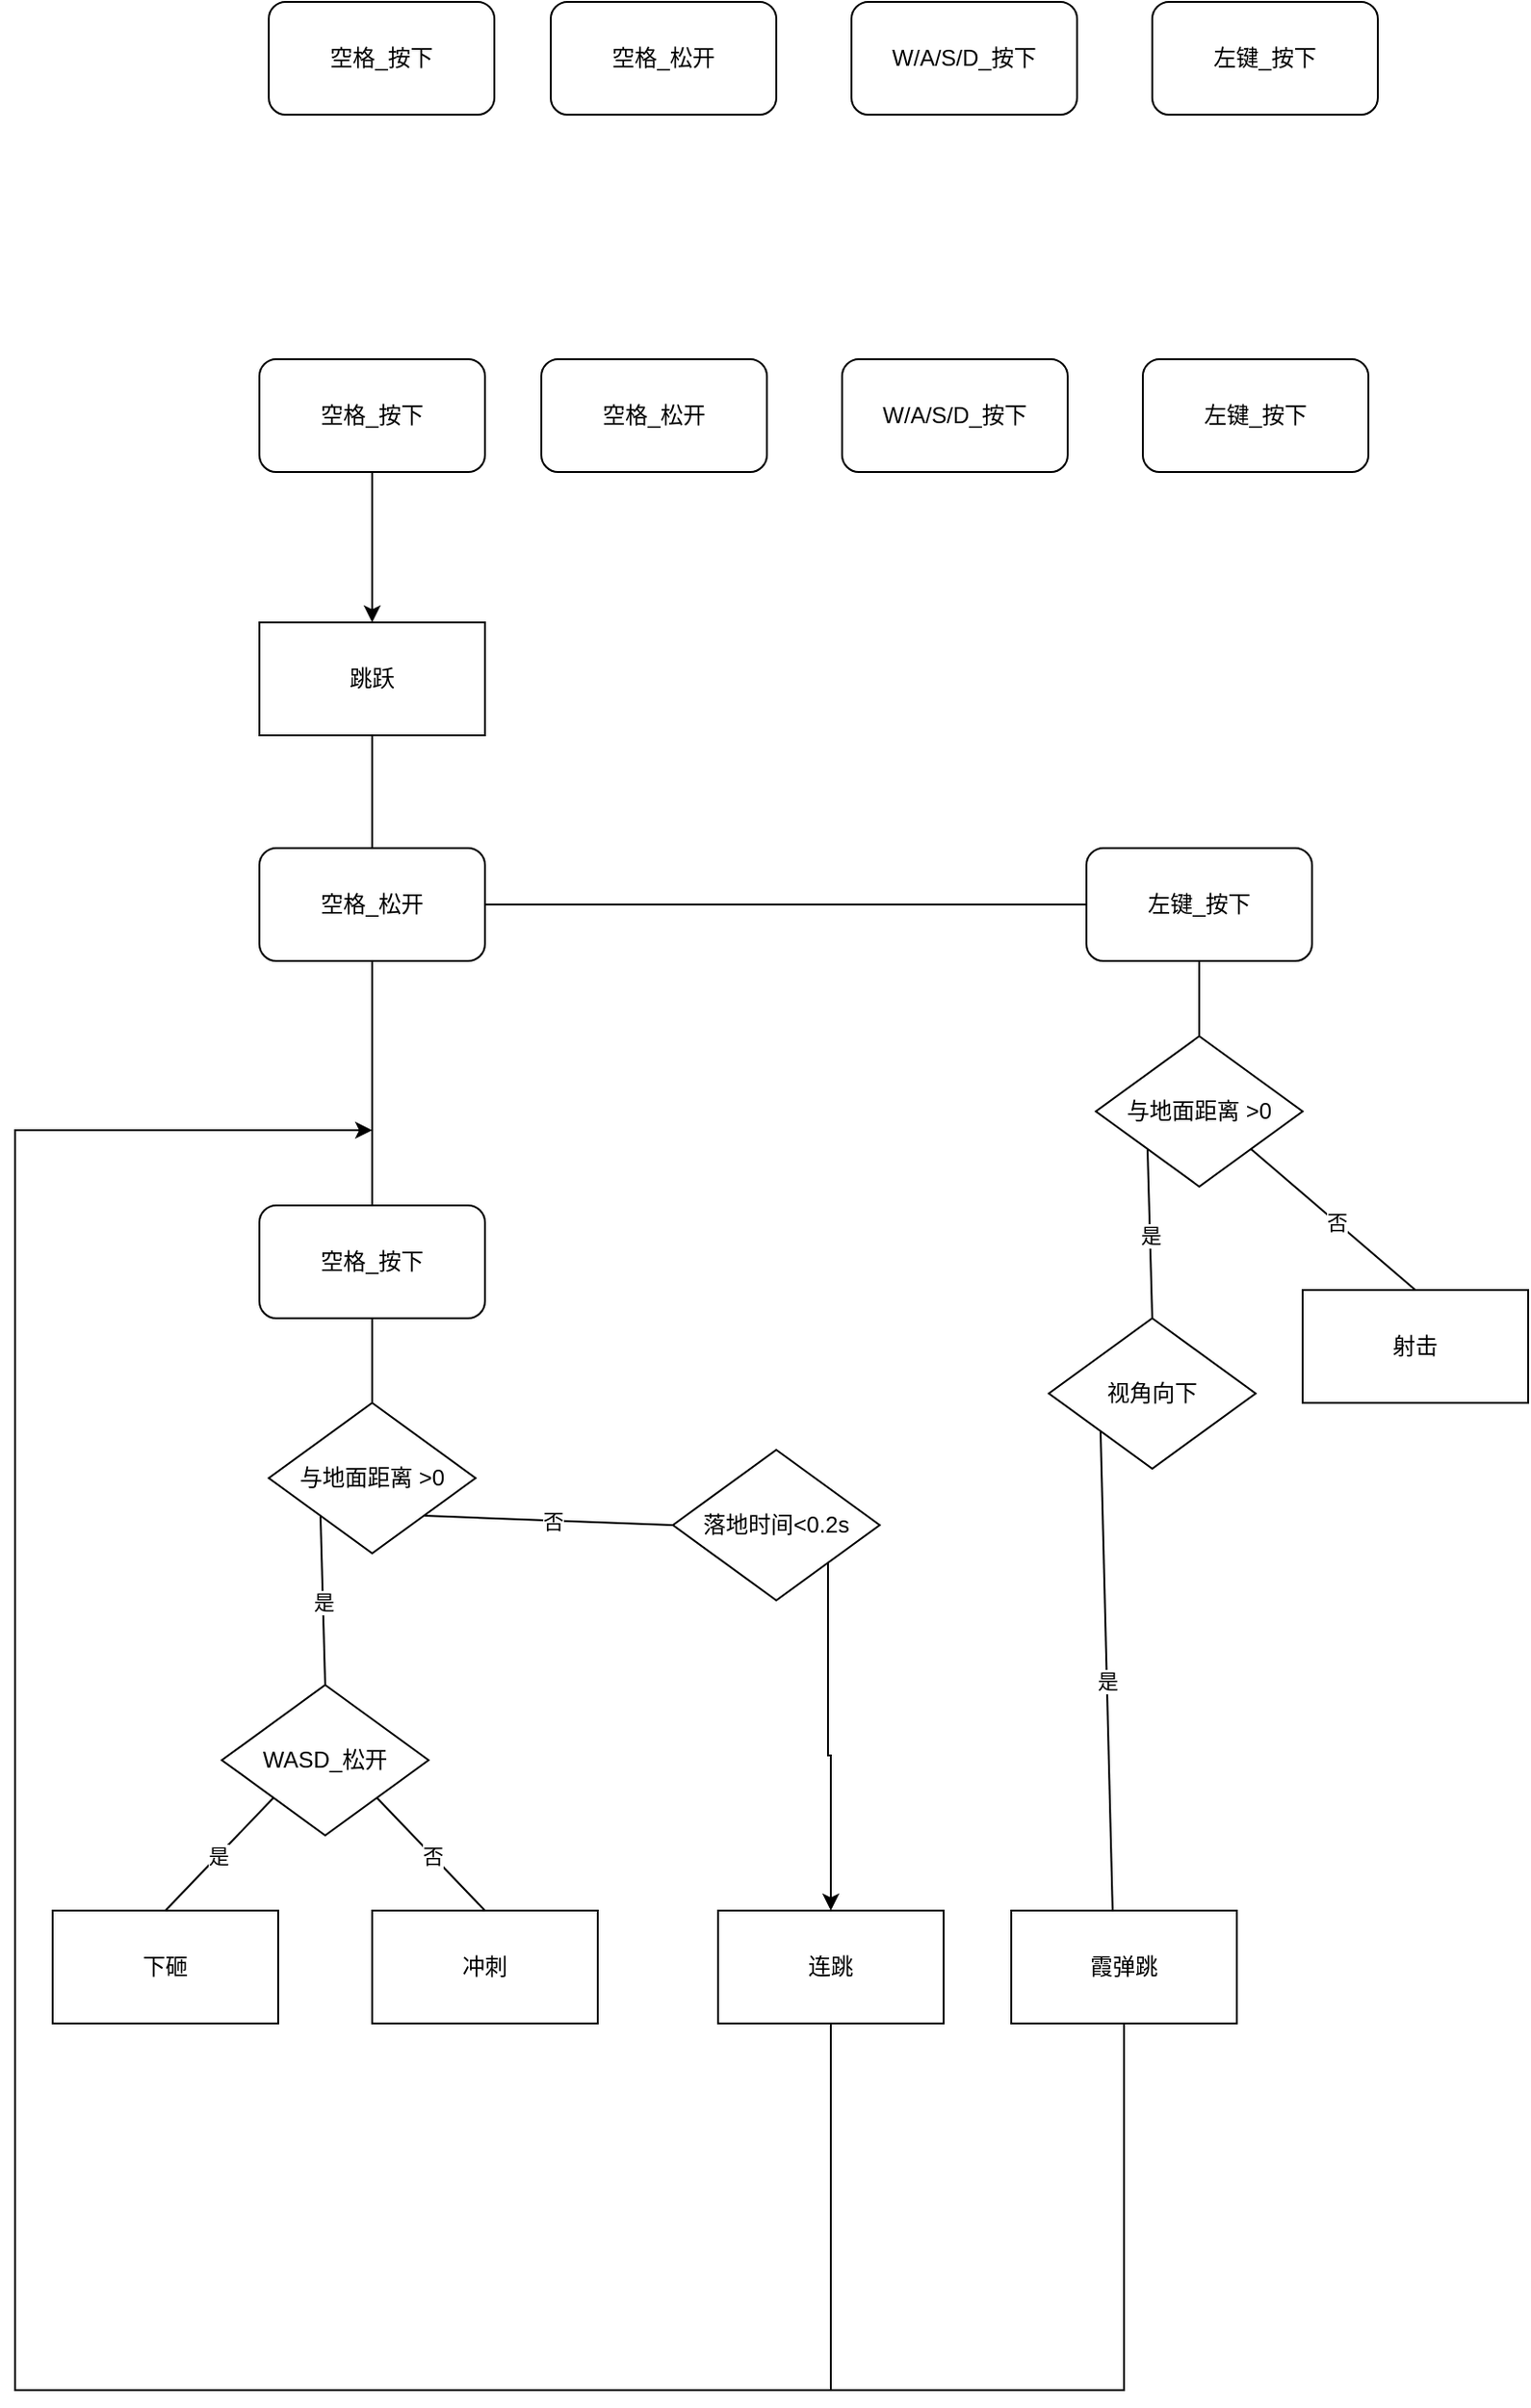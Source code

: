 <mxfile version="24.4.3" type="github">
  <diagram name="第 1 页" id="mFvYVYBdOBAWxCCfj9we">
    <mxGraphModel dx="1852" dy="1890" grid="1" gridSize="10" guides="1" tooltips="1" connect="1" arrows="1" fold="1" page="1" pageScale="1" pageWidth="827" pageHeight="1169" math="0" shadow="0">
      <root>
        <mxCell id="0" />
        <mxCell id="1" parent="0" />
        <mxCell id="T_mzTJdJXSnXTdOw46OB-30" style="edgeStyle=orthogonalEdgeStyle;rounded=0;orthogonalLoop=1;jettySize=auto;html=1;exitX=0.5;exitY=1;exitDx=0;exitDy=0;" parent="1" source="T_mzTJdJXSnXTdOw46OB-1" target="T_mzTJdJXSnXTdOw46OB-6" edge="1">
          <mxGeometry relative="1" as="geometry" />
        </mxCell>
        <mxCell id="T_mzTJdJXSnXTdOw46OB-1" value="空格_按下" style="rounded=1;whiteSpace=wrap;html=1;" parent="1" vertex="1">
          <mxGeometry x="110" y="60" width="120" height="60" as="geometry" />
        </mxCell>
        <mxCell id="T_mzTJdJXSnXTdOw46OB-2" value="空格_松开" style="rounded=1;whiteSpace=wrap;html=1;" parent="1" vertex="1">
          <mxGeometry x="260" y="60" width="120" height="60" as="geometry" />
        </mxCell>
        <mxCell id="T_mzTJdJXSnXTdOw46OB-3" value="W/A/S/D_按下" style="rounded=1;whiteSpace=wrap;html=1;" parent="1" vertex="1">
          <mxGeometry x="420" y="60" width="120" height="60" as="geometry" />
        </mxCell>
        <mxCell id="T_mzTJdJXSnXTdOw46OB-4" value="左键_按下" style="rounded=1;whiteSpace=wrap;html=1;" parent="1" vertex="1">
          <mxGeometry x="580" y="60" width="120" height="60" as="geometry" />
        </mxCell>
        <mxCell id="T_mzTJdJXSnXTdOw46OB-6" value="跳跃" style="rounded=0;whiteSpace=wrap;html=1;" parent="1" vertex="1">
          <mxGeometry x="110" y="200" width="120" height="60" as="geometry" />
        </mxCell>
        <mxCell id="T_mzTJdJXSnXTdOw46OB-7" value="空格_松开" style="rounded=1;whiteSpace=wrap;html=1;" parent="1" vertex="1">
          <mxGeometry x="110" y="320" width="120" height="60" as="geometry" />
        </mxCell>
        <mxCell id="T_mzTJdJXSnXTdOw46OB-8" value="" style="endArrow=none;html=1;rounded=0;entryX=0.5;entryY=1;entryDx=0;entryDy=0;exitX=0.5;exitY=0;exitDx=0;exitDy=0;" parent="1" source="T_mzTJdJXSnXTdOw46OB-7" target="T_mzTJdJXSnXTdOw46OB-6" edge="1">
          <mxGeometry width="50" height="50" relative="1" as="geometry">
            <mxPoint x="390" y="400" as="sourcePoint" />
            <mxPoint x="440" y="350" as="targetPoint" />
          </mxGeometry>
        </mxCell>
        <mxCell id="T_mzTJdJXSnXTdOw46OB-9" value="左键_按下" style="rounded=1;whiteSpace=wrap;html=1;" parent="1" vertex="1">
          <mxGeometry x="550" y="320" width="120" height="60" as="geometry" />
        </mxCell>
        <mxCell id="T_mzTJdJXSnXTdOw46OB-10" value="" style="endArrow=none;html=1;rounded=0;exitX=1;exitY=0.5;exitDx=0;exitDy=0;entryX=0;entryY=0.5;entryDx=0;entryDy=0;" parent="1" source="T_mzTJdJXSnXTdOw46OB-7" target="T_mzTJdJXSnXTdOw46OB-9" edge="1">
          <mxGeometry width="50" height="50" relative="1" as="geometry">
            <mxPoint x="390" y="400" as="sourcePoint" />
            <mxPoint x="440" y="350" as="targetPoint" />
          </mxGeometry>
        </mxCell>
        <mxCell id="T_mzTJdJXSnXTdOw46OB-13" value="与地面距离 &amp;gt;0" style="rhombus;whiteSpace=wrap;html=1;" parent="1" vertex="1">
          <mxGeometry x="555" y="420" width="110" height="80" as="geometry" />
        </mxCell>
        <mxCell id="T_mzTJdJXSnXTdOw46OB-14" value="" style="endArrow=none;html=1;rounded=0;entryX=0.5;entryY=1;entryDx=0;entryDy=0;exitX=0.5;exitY=0;exitDx=0;exitDy=0;" parent="1" source="T_mzTJdJXSnXTdOw46OB-13" target="T_mzTJdJXSnXTdOw46OB-9" edge="1">
          <mxGeometry width="50" height="50" relative="1" as="geometry">
            <mxPoint x="700" y="450" as="sourcePoint" />
            <mxPoint x="750" y="400" as="targetPoint" />
          </mxGeometry>
        </mxCell>
        <mxCell id="T_mzTJdJXSnXTdOw46OB-15" value="" style="endArrow=none;html=1;rounded=0;exitX=0;exitY=1;exitDx=0;exitDy=0;entryX=0.5;entryY=0;entryDx=0;entryDy=0;" parent="1" source="T_mzTJdJXSnXTdOw46OB-13" target="T_mzTJdJXSnXTdOw46OB-19" edge="1">
          <mxGeometry width="50" height="50" relative="1" as="geometry">
            <mxPoint x="630" y="500" as="sourcePoint" />
            <mxPoint x="580" y="570" as="targetPoint" />
          </mxGeometry>
        </mxCell>
        <mxCell id="T_mzTJdJXSnXTdOw46OB-16" value="是" style="edgeLabel;html=1;align=center;verticalAlign=middle;resizable=0;points=[];" parent="T_mzTJdJXSnXTdOw46OB-15" vertex="1" connectable="0">
          <mxGeometry x="0.027" relative="1" as="geometry">
            <mxPoint as="offset" />
          </mxGeometry>
        </mxCell>
        <mxCell id="T_mzTJdJXSnXTdOw46OB-17" value="" style="endArrow=none;html=1;rounded=0;exitX=1;exitY=1;exitDx=0;exitDy=0;entryX=0.5;entryY=0;entryDx=0;entryDy=0;" parent="1" source="T_mzTJdJXSnXTdOw46OB-13" target="T_mzTJdJXSnXTdOw46OB-59" edge="1">
          <mxGeometry width="50" height="50" relative="1" as="geometry">
            <mxPoint x="593" y="490" as="sourcePoint" />
            <mxPoint x="638" y="560" as="targetPoint" />
          </mxGeometry>
        </mxCell>
        <mxCell id="T_mzTJdJXSnXTdOw46OB-18" value="否" style="edgeLabel;html=1;align=center;verticalAlign=middle;resizable=0;points=[];" parent="T_mzTJdJXSnXTdOw46OB-17" vertex="1" connectable="0">
          <mxGeometry x="0.027" relative="1" as="geometry">
            <mxPoint as="offset" />
          </mxGeometry>
        </mxCell>
        <mxCell id="T_mzTJdJXSnXTdOw46OB-19" value="视角向下" style="rhombus;whiteSpace=wrap;html=1;" parent="1" vertex="1">
          <mxGeometry x="530" y="570" width="110" height="80" as="geometry" />
        </mxCell>
        <mxCell id="T_mzTJdJXSnXTdOw46OB-20" value="" style="endArrow=none;html=1;rounded=0;entryX=0.45;entryY=0.044;entryDx=0;entryDy=0;exitX=0;exitY=1;exitDx=0;exitDy=0;entryPerimeter=0;" parent="1" source="T_mzTJdJXSnXTdOw46OB-19" target="T_mzTJdJXSnXTdOw46OB-23" edge="1">
          <mxGeometry width="50" height="50" relative="1" as="geometry">
            <mxPoint x="555" y="640" as="sourcePoint" />
            <mxPoint x="557" y="710" as="targetPoint" />
          </mxGeometry>
        </mxCell>
        <mxCell id="T_mzTJdJXSnXTdOw46OB-21" value="是" style="edgeLabel;html=1;align=center;verticalAlign=middle;resizable=0;points=[];" parent="T_mzTJdJXSnXTdOw46OB-20" vertex="1" connectable="0">
          <mxGeometry x="0.027" relative="1" as="geometry">
            <mxPoint as="offset" />
          </mxGeometry>
        </mxCell>
        <mxCell id="T_mzTJdJXSnXTdOw46OB-23" value="霞弹跳" style="rounded=0;whiteSpace=wrap;html=1;" parent="1" vertex="1">
          <mxGeometry x="510" y="885" width="120" height="60" as="geometry" />
        </mxCell>
        <mxCell id="T_mzTJdJXSnXTdOw46OB-25" value="" style="endArrow=none;html=1;rounded=0;entryX=0.5;entryY=1;entryDx=0;entryDy=0;exitX=0.5;exitY=0;exitDx=0;exitDy=0;" parent="1" source="T_mzTJdJXSnXTdOw46OB-61" target="T_mzTJdJXSnXTdOw46OB-7" edge="1">
          <mxGeometry width="50" height="50" relative="1" as="geometry">
            <mxPoint x="390" y="420" as="sourcePoint" />
            <mxPoint x="170" y="470" as="targetPoint" />
          </mxGeometry>
        </mxCell>
        <mxCell id="T_mzTJdJXSnXTdOw46OB-35" value="与地面距离 &amp;gt;0" style="rhombus;whiteSpace=wrap;html=1;" parent="1" vertex="1">
          <mxGeometry x="115" y="615" width="110" height="80" as="geometry" />
        </mxCell>
        <mxCell id="T_mzTJdJXSnXTdOw46OB-38" value="" style="endArrow=none;html=1;rounded=0;exitX=1;exitY=1;exitDx=0;exitDy=0;entryX=0;entryY=0.5;entryDx=0;entryDy=0;" parent="1" source="T_mzTJdJXSnXTdOw46OB-35" target="T_mzTJdJXSnXTdOw46OB-49" edge="1">
          <mxGeometry width="50" height="50" relative="1" as="geometry">
            <mxPoint x="153" y="685" as="sourcePoint" />
            <mxPoint x="280" y="675" as="targetPoint" />
          </mxGeometry>
        </mxCell>
        <mxCell id="T_mzTJdJXSnXTdOw46OB-39" value="否" style="edgeLabel;html=1;align=center;verticalAlign=middle;resizable=0;points=[];" parent="T_mzTJdJXSnXTdOw46OB-38" vertex="1" connectable="0">
          <mxGeometry x="0.027" relative="1" as="geometry">
            <mxPoint as="offset" />
          </mxGeometry>
        </mxCell>
        <mxCell id="T_mzTJdJXSnXTdOw46OB-40" value="WASD_松开" style="rhombus;whiteSpace=wrap;html=1;" parent="1" vertex="1">
          <mxGeometry x="90" y="765" width="110" height="80" as="geometry" />
        </mxCell>
        <mxCell id="T_mzTJdJXSnXTdOw46OB-41" value="" style="endArrow=none;html=1;rounded=0;exitX=0;exitY=1;exitDx=0;exitDy=0;entryX=0.5;entryY=0;entryDx=0;entryDy=0;" parent="1" source="T_mzTJdJXSnXTdOw46OB-40" target="T_mzTJdJXSnXTdOw46OB-47" edge="1">
          <mxGeometry width="50" height="50" relative="1" as="geometry">
            <mxPoint x="145" y="845" as="sourcePoint" />
            <mxPoint x="110" y="895" as="targetPoint" />
          </mxGeometry>
        </mxCell>
        <mxCell id="T_mzTJdJXSnXTdOw46OB-42" value="是" style="edgeLabel;html=1;align=center;verticalAlign=middle;resizable=0;points=[];" parent="T_mzTJdJXSnXTdOw46OB-41" vertex="1" connectable="0">
          <mxGeometry x="0.027" relative="1" as="geometry">
            <mxPoint as="offset" />
          </mxGeometry>
        </mxCell>
        <mxCell id="T_mzTJdJXSnXTdOw46OB-43" value="" style="endArrow=none;html=1;rounded=0;exitX=1;exitY=1;exitDx=0;exitDy=0;entryX=0.5;entryY=0;entryDx=0;entryDy=0;" parent="1" source="T_mzTJdJXSnXTdOw46OB-40" target="T_mzTJdJXSnXTdOw46OB-48" edge="1">
          <mxGeometry width="50" height="50" relative="1" as="geometry">
            <mxPoint x="108" y="835" as="sourcePoint" />
            <mxPoint x="240" y="885" as="targetPoint" />
          </mxGeometry>
        </mxCell>
        <mxCell id="T_mzTJdJXSnXTdOw46OB-44" value="否" style="edgeLabel;html=1;align=center;verticalAlign=middle;resizable=0;points=[];" parent="T_mzTJdJXSnXTdOw46OB-43" vertex="1" connectable="0">
          <mxGeometry x="0.027" relative="1" as="geometry">
            <mxPoint as="offset" />
          </mxGeometry>
        </mxCell>
        <mxCell id="T_mzTJdJXSnXTdOw46OB-45" value="" style="endArrow=none;html=1;rounded=0;exitX=0;exitY=1;exitDx=0;exitDy=0;entryX=0.5;entryY=0;entryDx=0;entryDy=0;" parent="1" source="T_mzTJdJXSnXTdOw46OB-35" target="T_mzTJdJXSnXTdOw46OB-40" edge="1">
          <mxGeometry width="50" height="50" relative="1" as="geometry">
            <mxPoint x="108" y="835" as="sourcePoint" />
            <mxPoint x="110" y="925" as="targetPoint" />
          </mxGeometry>
        </mxCell>
        <mxCell id="T_mzTJdJXSnXTdOw46OB-46" value="是" style="edgeLabel;html=1;align=center;verticalAlign=middle;resizable=0;points=[];" parent="T_mzTJdJXSnXTdOw46OB-45" vertex="1" connectable="0">
          <mxGeometry x="0.027" relative="1" as="geometry">
            <mxPoint as="offset" />
          </mxGeometry>
        </mxCell>
        <mxCell id="T_mzTJdJXSnXTdOw46OB-47" value="下砸" style="rounded=0;whiteSpace=wrap;html=1;" parent="1" vertex="1">
          <mxGeometry y="885" width="120" height="60" as="geometry" />
        </mxCell>
        <mxCell id="T_mzTJdJXSnXTdOw46OB-48" value="冲刺" style="rounded=0;whiteSpace=wrap;html=1;" parent="1" vertex="1">
          <mxGeometry x="170" y="885" width="120" height="60" as="geometry" />
        </mxCell>
        <mxCell id="T_mzTJdJXSnXTdOw46OB-51" style="edgeStyle=orthogonalEdgeStyle;rounded=0;orthogonalLoop=1;jettySize=auto;html=1;exitX=1;exitY=1;exitDx=0;exitDy=0;entryX=0.5;entryY=0;entryDx=0;entryDy=0;" parent="1" source="T_mzTJdJXSnXTdOw46OB-49" target="T_mzTJdJXSnXTdOw46OB-53" edge="1">
          <mxGeometry relative="1" as="geometry">
            <mxPoint x="373" y="775" as="targetPoint" />
          </mxGeometry>
        </mxCell>
        <mxCell id="T_mzTJdJXSnXTdOw46OB-49" value="落地时间&amp;lt;0.2s" style="rhombus;whiteSpace=wrap;html=1;" parent="1" vertex="1">
          <mxGeometry x="330" y="640" width="110" height="80" as="geometry" />
        </mxCell>
        <mxCell id="T_mzTJdJXSnXTdOw46OB-71" style="edgeStyle=orthogonalEdgeStyle;rounded=0;orthogonalLoop=1;jettySize=auto;html=1;exitX=0.5;exitY=1;exitDx=0;exitDy=0;" parent="1" source="T_mzTJdJXSnXTdOw46OB-53" edge="1">
          <mxGeometry relative="1" as="geometry">
            <mxPoint x="170" y="470" as="targetPoint" />
            <Array as="points">
              <mxPoint x="414" y="1140" />
              <mxPoint x="-20" y="1140" />
            </Array>
          </mxGeometry>
        </mxCell>
        <mxCell id="T_mzTJdJXSnXTdOw46OB-53" value="连跳" style="rounded=0;whiteSpace=wrap;html=1;" parent="1" vertex="1">
          <mxGeometry x="354" y="885" width="120" height="60" as="geometry" />
        </mxCell>
        <mxCell id="T_mzTJdJXSnXTdOw46OB-55" value="空格_按下" style="rounded=1;whiteSpace=wrap;html=1;" parent="1" vertex="1">
          <mxGeometry x="115" y="-130" width="120" height="60" as="geometry" />
        </mxCell>
        <mxCell id="T_mzTJdJXSnXTdOw46OB-56" value="空格_松开" style="rounded=1;whiteSpace=wrap;html=1;" parent="1" vertex="1">
          <mxGeometry x="265" y="-130" width="120" height="60" as="geometry" />
        </mxCell>
        <mxCell id="T_mzTJdJXSnXTdOw46OB-57" value="W/A/S/D_按下" style="rounded=1;whiteSpace=wrap;html=1;" parent="1" vertex="1">
          <mxGeometry x="425" y="-130" width="120" height="60" as="geometry" />
        </mxCell>
        <mxCell id="T_mzTJdJXSnXTdOw46OB-58" value="左键_按下" style="rounded=1;whiteSpace=wrap;html=1;" parent="1" vertex="1">
          <mxGeometry x="585" y="-130" width="120" height="60" as="geometry" />
        </mxCell>
        <mxCell id="T_mzTJdJXSnXTdOw46OB-59" value="射击" style="rounded=0;whiteSpace=wrap;html=1;" parent="1" vertex="1">
          <mxGeometry x="665" y="555" width="120" height="60" as="geometry" />
        </mxCell>
        <mxCell id="T_mzTJdJXSnXTdOw46OB-62" value="" style="endArrow=none;html=1;rounded=0;entryX=0.5;entryY=1;entryDx=0;entryDy=0;exitX=0.5;exitY=0;exitDx=0;exitDy=0;" parent="1" source="T_mzTJdJXSnXTdOw46OB-35" target="T_mzTJdJXSnXTdOw46OB-61" edge="1">
          <mxGeometry width="50" height="50" relative="1" as="geometry">
            <mxPoint x="170" y="615" as="sourcePoint" />
            <mxPoint x="170" y="470" as="targetPoint" />
          </mxGeometry>
        </mxCell>
        <mxCell id="T_mzTJdJXSnXTdOw46OB-61" value="空格_按下" style="rounded=1;whiteSpace=wrap;html=1;" parent="1" vertex="1">
          <mxGeometry x="110" y="510" width="120" height="60" as="geometry" />
        </mxCell>
        <mxCell id="T_mzTJdJXSnXTdOw46OB-72" value="" style="endArrow=none;html=1;rounded=0;entryX=0.5;entryY=1;entryDx=0;entryDy=0;" parent="1" target="T_mzTJdJXSnXTdOw46OB-23" edge="1">
          <mxGeometry width="50" height="50" relative="1" as="geometry">
            <mxPoint x="410" y="1140" as="sourcePoint" />
            <mxPoint x="490" y="790" as="targetPoint" />
            <Array as="points">
              <mxPoint x="570" y="1140" />
            </Array>
          </mxGeometry>
        </mxCell>
      </root>
    </mxGraphModel>
  </diagram>
</mxfile>
